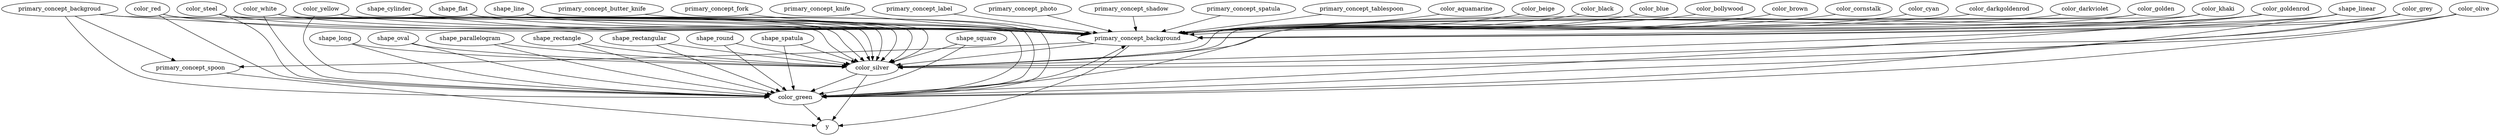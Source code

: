 strict digraph  {
primary_concept_background;
y;
primary_concept_spoon;
color_green;
color_silver;
primary_concept_backgroud;
primary_concept_butter_knife;
primary_concept_fork;
primary_concept_knife;
primary_concept_label;
primary_concept_photo;
primary_concept_shadow;
primary_concept_spatula;
primary_concept_tablespoon;
color_aquamarine;
color_beige;
color_black;
color_blue;
color_bollywood;
color_brown;
color_cornstalk;
color_cyan;
color_darkgoldenrod;
color_darkviolet;
color_golden;
color_goldenrod;
color_grey;
color_khaki;
color_olive;
color_red;
color_steel;
color_white;
color_yellow;
shape_cylinder;
shape_flat;
shape_line;
shape_linear;
shape_long;
shape_oval;
shape_parallelogram;
shape_rectangle;
shape_rectangular;
shape_round;
shape_spatula;
shape_square;
primary_concept_background -> y;
primary_concept_background -> primary_concept_spoon;
primary_concept_background -> color_silver;
primary_concept_spoon -> y;
color_green -> y;
color_green -> primary_concept_background;
color_silver -> y;
color_silver -> color_green;
primary_concept_backgroud -> primary_concept_background;
primary_concept_backgroud -> primary_concept_spoon;
primary_concept_backgroud -> color_green;
primary_concept_backgroud -> color_silver;
primary_concept_butter_knife -> primary_concept_background;
primary_concept_fork -> primary_concept_background;
primary_concept_knife -> primary_concept_background;
primary_concept_label -> primary_concept_background;
primary_concept_photo -> primary_concept_background;
primary_concept_shadow -> primary_concept_background;
primary_concept_spatula -> primary_concept_background;
primary_concept_tablespoon -> primary_concept_background;
color_aquamarine -> primary_concept_background;
color_beige -> primary_concept_background;
color_black -> primary_concept_background;
color_blue -> primary_concept_background;
color_bollywood -> primary_concept_background;
color_brown -> primary_concept_background;
color_cornstalk -> primary_concept_background;
color_cyan -> primary_concept_background;
color_darkgoldenrod -> primary_concept_background;
color_darkviolet -> primary_concept_background;
color_golden -> primary_concept_background;
color_golden -> color_silver;
color_goldenrod -> primary_concept_background;
color_goldenrod -> color_green;
color_goldenrod -> color_silver;
color_grey -> primary_concept_background;
color_grey -> color_green;
color_grey -> color_silver;
color_khaki -> primary_concept_background;
color_khaki -> color_green;
color_khaki -> color_silver;
color_olive -> primary_concept_background;
color_olive -> color_green;
color_olive -> color_silver;
color_red -> primary_concept_background;
color_red -> color_green;
color_red -> color_silver;
color_steel -> primary_concept_background;
color_steel -> color_green;
color_steel -> color_silver;
color_white -> primary_concept_background;
color_white -> color_green;
color_white -> color_silver;
color_yellow -> primary_concept_background;
color_yellow -> color_green;
color_yellow -> color_silver;
shape_cylinder -> primary_concept_background;
shape_cylinder -> color_green;
shape_cylinder -> color_silver;
shape_flat -> primary_concept_background;
shape_flat -> color_green;
shape_flat -> color_silver;
shape_line -> primary_concept_background;
shape_line -> color_green;
shape_line -> color_silver;
shape_linear -> primary_concept_background;
shape_linear -> color_green;
shape_linear -> color_silver;
shape_long -> color_green;
shape_long -> color_silver;
shape_oval -> color_green;
shape_oval -> color_silver;
shape_parallelogram -> color_green;
shape_parallelogram -> color_silver;
shape_rectangle -> color_green;
shape_rectangle -> color_silver;
shape_rectangular -> color_green;
shape_rectangular -> color_silver;
shape_round -> color_green;
shape_round -> color_silver;
shape_spatula -> color_green;
shape_spatula -> color_silver;
shape_square -> color_green;
shape_square -> color_silver;
}
